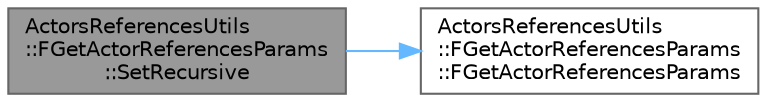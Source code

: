 digraph "ActorsReferencesUtils::FGetActorReferencesParams::SetRecursive"
{
 // INTERACTIVE_SVG=YES
 // LATEX_PDF_SIZE
  bgcolor="transparent";
  edge [fontname=Helvetica,fontsize=10,labelfontname=Helvetica,labelfontsize=10];
  node [fontname=Helvetica,fontsize=10,shape=box,height=0.2,width=0.4];
  rankdir="LR";
  Node1 [id="Node000001",label="ActorsReferencesUtils\l::FGetActorReferencesParams\l::SetRecursive",height=0.2,width=0.4,color="gray40", fillcolor="grey60", style="filled", fontcolor="black",tooltip=" "];
  Node1 -> Node2 [id="edge1_Node000001_Node000002",color="steelblue1",style="solid",tooltip=" "];
  Node2 [id="Node000002",label="ActorsReferencesUtils\l::FGetActorReferencesParams\l::FGetActorReferencesParams",height=0.2,width=0.4,color="grey40", fillcolor="white", style="filled",URL="$d3/d5e/structActorsReferencesUtils_1_1FGetActorReferencesParams.html#a315ce58a9c3e60efcb7e9dd5bea3c488",tooltip=" "];
}
